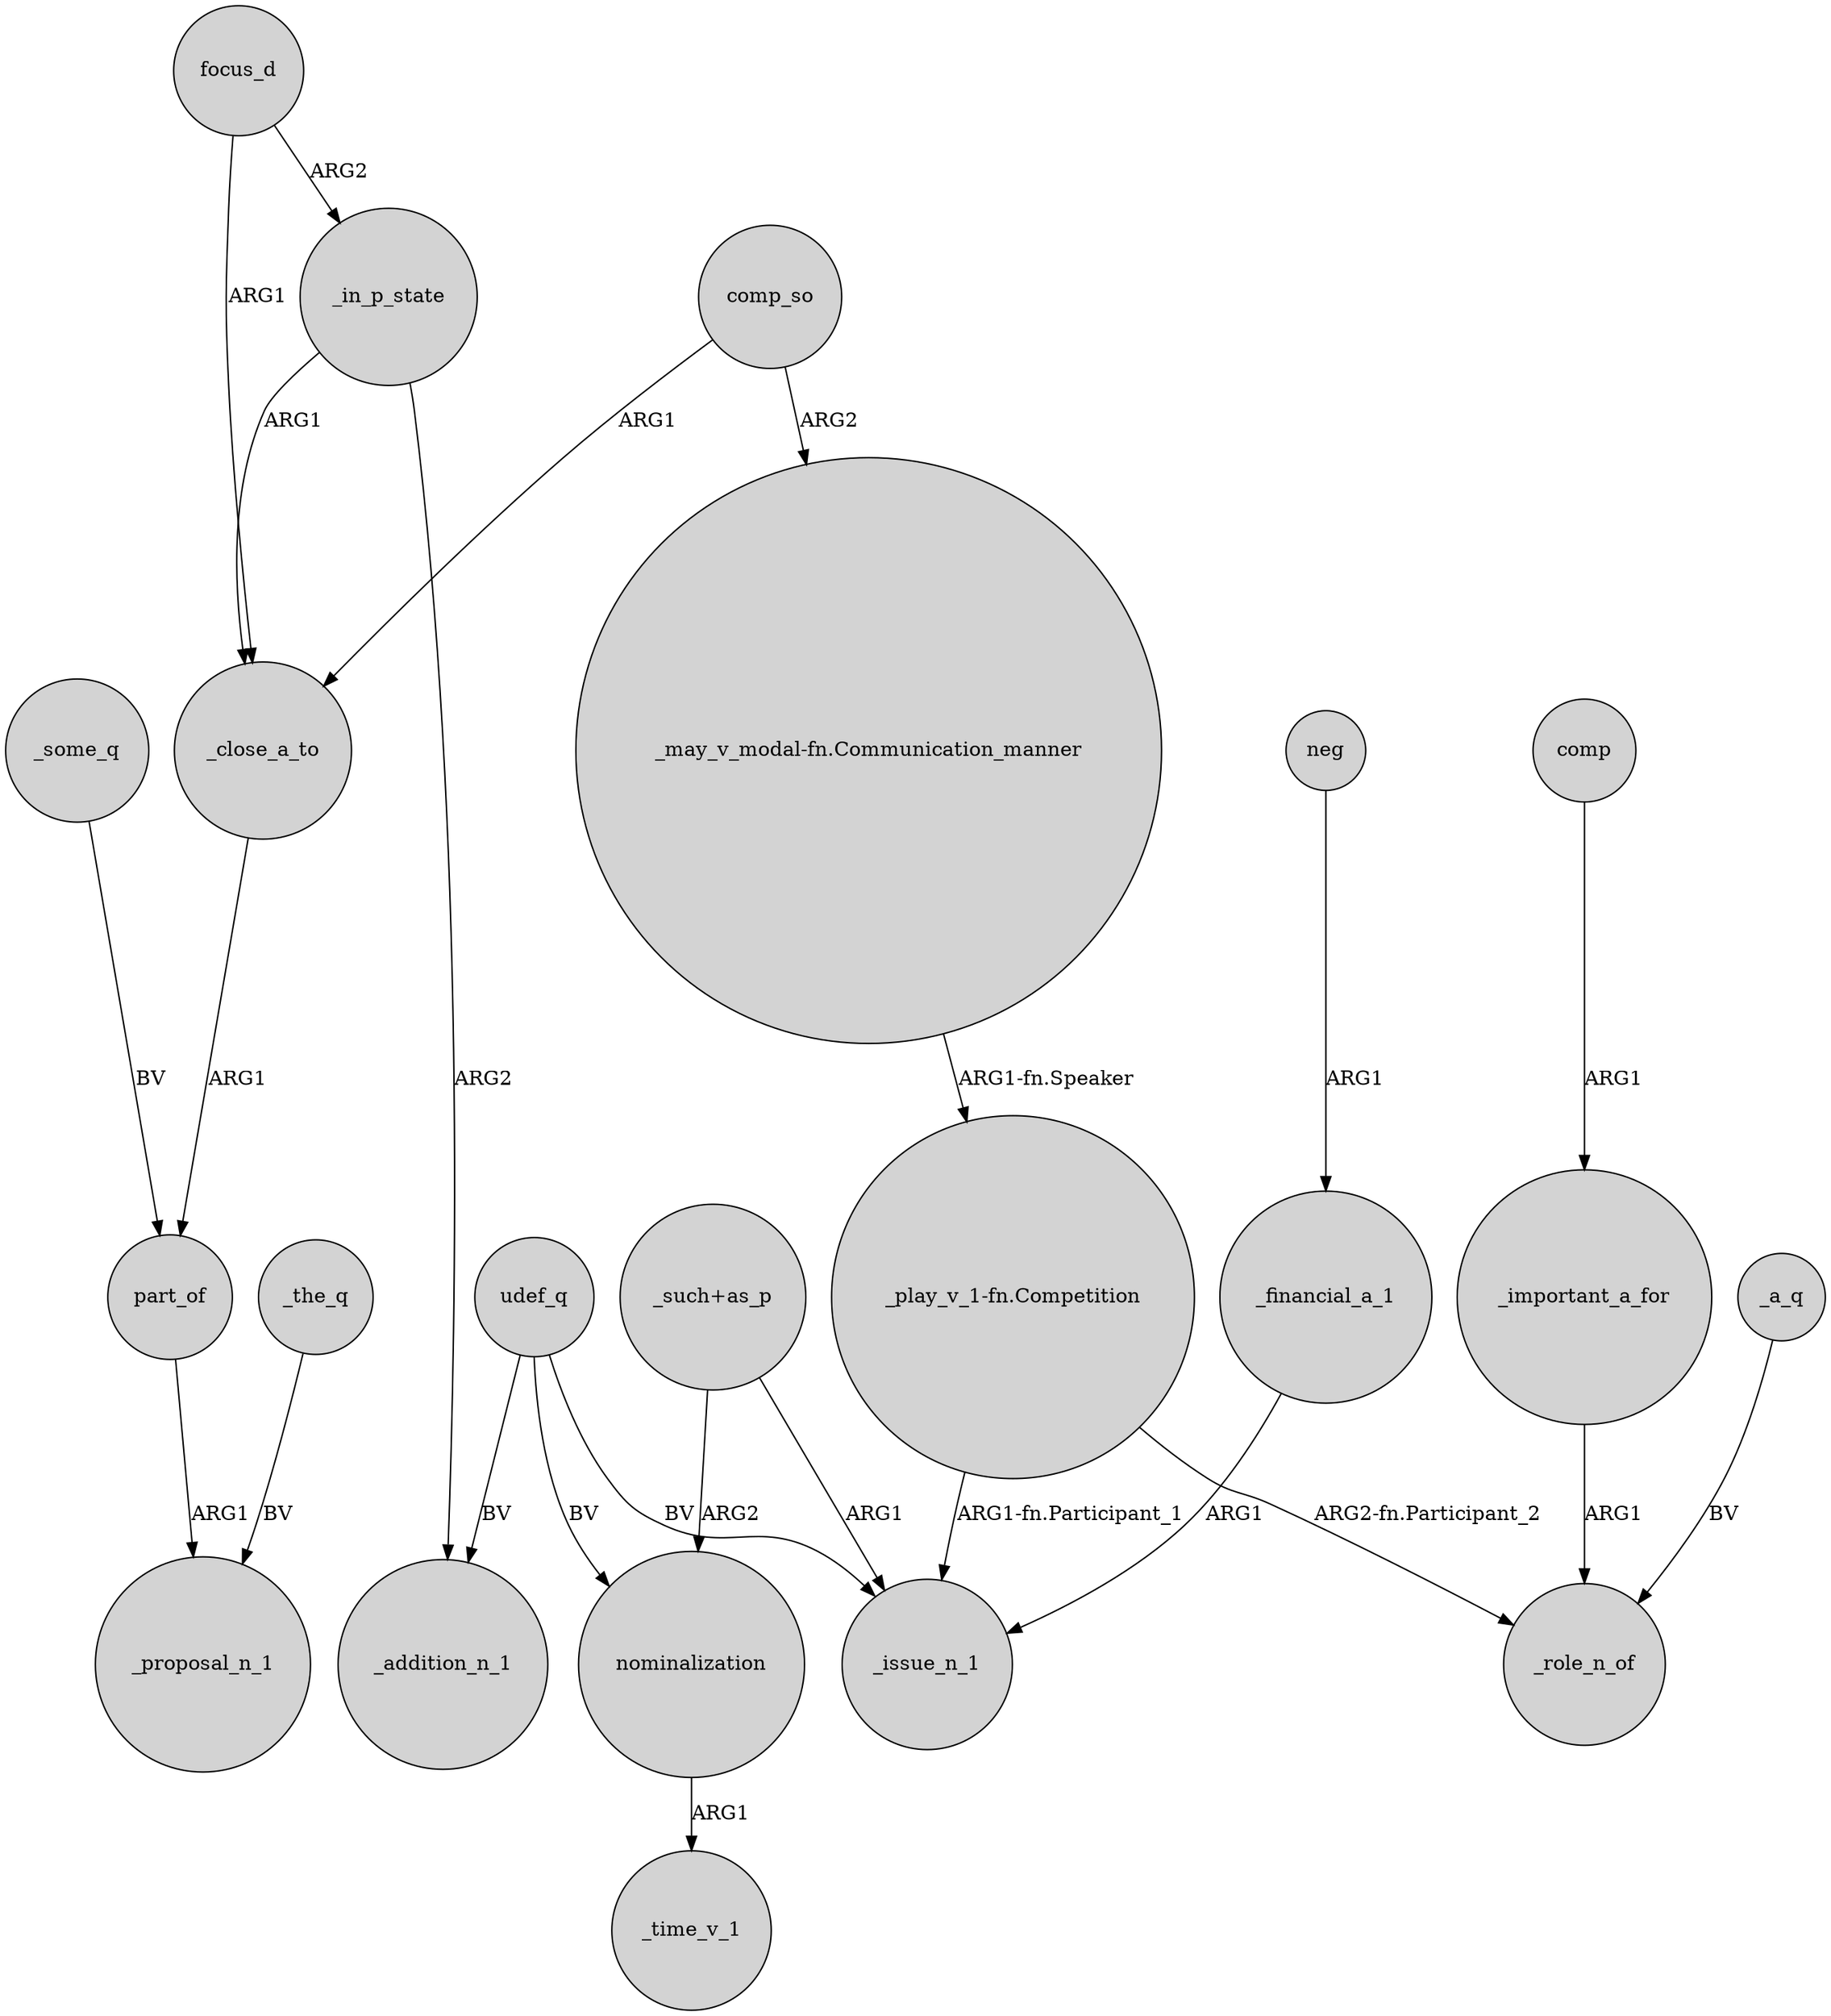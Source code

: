digraph {
	node [shape=circle style=filled]
	focus_d -> _in_p_state [label=ARG2]
	focus_d -> _close_a_to [label=ARG1]
	"_may_v_modal-fn.Communication_manner" -> "_play_v_1-fn.Competition" [label="ARG1-fn.Speaker"]
	udef_q -> nominalization [label=BV]
	_financial_a_1 -> _issue_n_1 [label=ARG1]
	_important_a_for -> _role_n_of [label=ARG1]
	"_such+as_p" -> nominalization [label=ARG2]
	_the_q -> _proposal_n_1 [label=BV]
	udef_q -> _addition_n_1 [label=BV]
	nominalization -> _time_v_1 [label=ARG1]
	comp -> _important_a_for [label=ARG1]
	_a_q -> _role_n_of [label=BV]
	neg -> _financial_a_1 [label=ARG1]
	"_play_v_1-fn.Competition" -> _issue_n_1 [label="ARG1-fn.Participant_1"]
	comp_so -> "_may_v_modal-fn.Communication_manner" [label=ARG2]
	_some_q -> part_of [label=BV]
	comp_so -> _close_a_to [label=ARG1]
	udef_q -> _issue_n_1 [label=BV]
	_in_p_state -> _addition_n_1 [label=ARG2]
	_close_a_to -> part_of [label=ARG1]
	part_of -> _proposal_n_1 [label=ARG1]
	"_such+as_p" -> _issue_n_1 [label=ARG1]
	"_play_v_1-fn.Competition" -> _role_n_of [label="ARG2-fn.Participant_2"]
	_in_p_state -> _close_a_to [label=ARG1]
}
